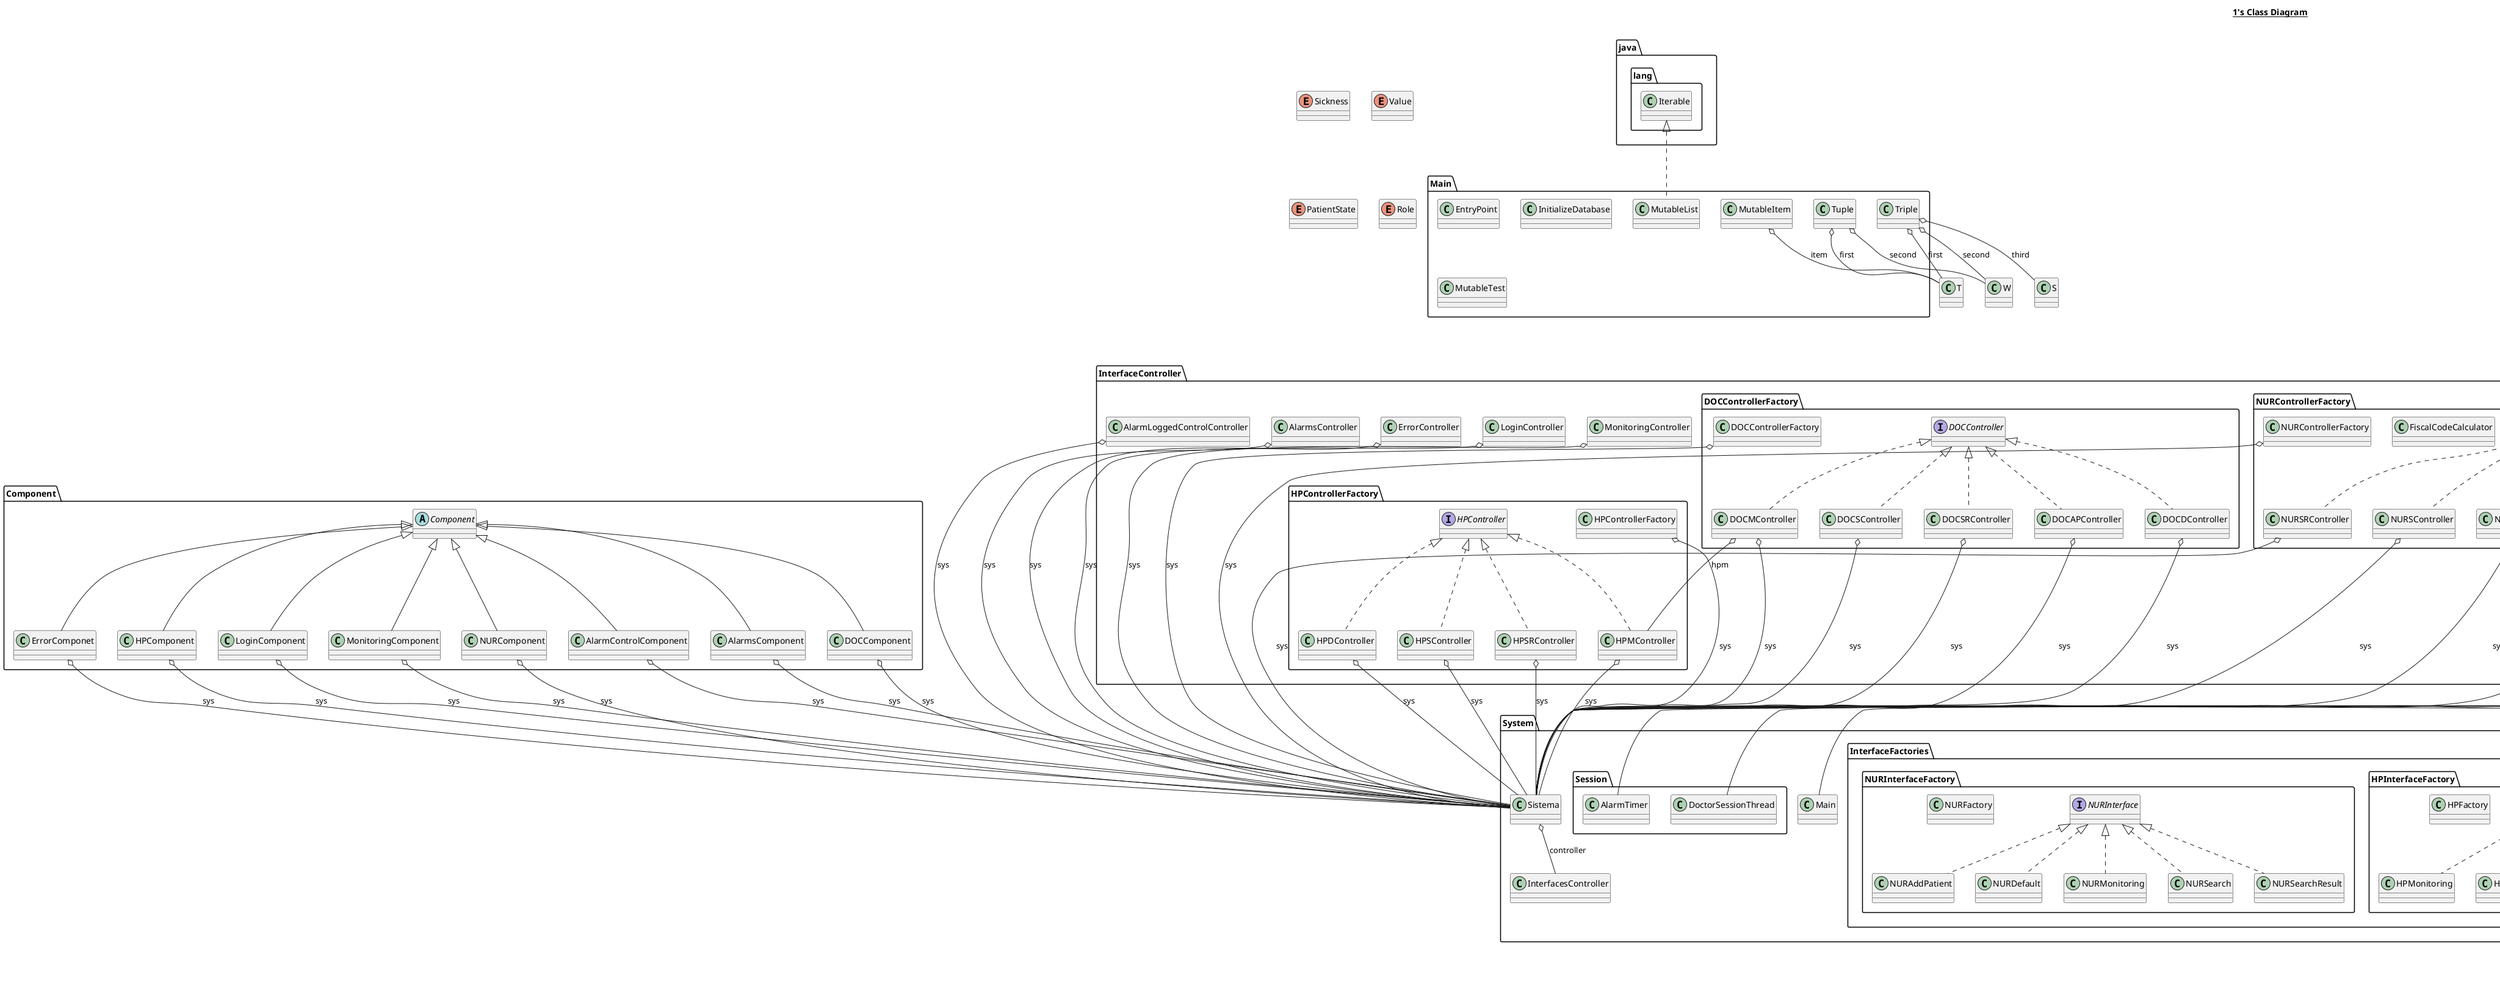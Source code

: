 @startuml

title __1's Class Diagram__\n

      class Component.AlarmControlComponent {
      }


      class Component.AlarmsComponent {
      }


      abstract class Component.Component {
      }


      class Component.DOCComponent {
      }


      class Component.ErrorComponet {
      }


      class Component.HPComponent {
      }


      class Component.LoginComponent {
      }


      class Component.MonitoringComponent {
      }


      class Component.NURComponent {
      }


      class DataGenerator.BPGenerator {
      }


      class DataGenerator.DataThread {
      }


      interface DataGenerator.GeneratorInterface {
      }


      class DataGenerator.HeartRateGenerator {
      }


      enum Sickness {
      }


      class DataGenerator.TemperatureGenerator {
      }


      enum Value {
      }


      class Entities.Administration {
      }


      interface Entities.Entry {
      }
  

      class Entities.Monitoring {
      }


      class Entities.Patient {
      }


      enum PatientState {
      }


      class Entities.Prescription {
      }


      class Entities.Recovery {
      }


      enum Role {
      }


      class Entities.User {
      }


      class InterfaceController.AlarmControlController {
      }


      class InterfaceController.AlarmLoggedControlController {
      }


      class InterfaceController.AlarmsController {
      }


        class InterfaceController.DOCControllerFactory.DOCAPController {
        }

        interface InterfaceController.DOCControllerFactory.DOCController {
        }


        class InterfaceController.DOCControllerFactory.DOCControllerFactory {
        }


        class InterfaceController.DOCControllerFactory.DOCDController {
        }


        class InterfaceController.DOCControllerFactory.DOCMController {
        }


        class InterfaceController.DOCControllerFactory.DOCSController {
        }


        class InterfaceController.DOCControllerFactory.DOCSRController {
        }


      class InterfaceController.ErrorController {
      }


        interface InterfaceController.HPControllerFactory.HPController {
        }


        class InterfaceController.HPControllerFactory.HPControllerFactory {
        }


        class InterfaceController.HPControllerFactory.HPDController {
        }


        class InterfaceController.HPControllerFactory.HPMController {
        }


        class InterfaceController.HPControllerFactory.HPSController {
        }


        class InterfaceController.HPControllerFactory.HPSRController {
        }


      class InterfaceController.LoginController {
      }


      class InterfaceController.MonitoringController {
      }


        class InterfaceController.NURControllerFactory.FiscalCodeCalculator {
        }


        class InterfaceController.NURControllerFactory.NURAPController {
        }


        interface InterfaceController.NURControllerFactory.NURController {
        }


        class InterfaceController.NURControllerFactory.NURControllerFactory {
        }


        class InterfaceController.NURControllerFactory.NURDController {
        }

        class InterfaceController.NURControllerFactory.NURMController {
        }


        class InterfaceController.NURControllerFactory.NURSController {
        }


        class InterfaceController.NURControllerFactory.NURSRController {
        }


      class Main.EntryPoint {
      }


      class Main.InitializeDatabase {
      }


      class Main.MutableItem {
      }


      class Main.MutableList {
      }


      class Main.MutableTest {
      }


      class Main.Triple {
      }


      class Main.Tuple {
      }


      class PdfGenerator.PdfTest {
      }


      class PdfGenerator.ReportPDF {
      }


      interface State.Command {
      }


      class State.DatabaseService {
      }


      interface State.Middleware {
      }


      class State.MiddlewareString {
      }


      interface State.Reducer {
      }


      class State.ReducerString {
      }


      class State.State {
      }


      class State.StateEvent {
      }


      class State.Store {
      }


      class State.StringCommand {
      }


      interface State.TriFunction {
      }


        class System.InterfaceFactories.DOCInterfaceFactory.DOCAddPrescription {
        }


        class System.InterfaceFactories.DOCInterfaceFactory.DOCDefault {
        }


        class System.InterfaceFactories.DOCInterfaceFactory.DOCFactory {
        }


        interface System.InterfaceFactories.DOCInterfaceFactory.DOCInterface {
        }


        class System.InterfaceFactories.DOCInterfaceFactory.DOCMonitoring {
        }


        class System.InterfaceFactories.DOCInterfaceFactory.DOCSearch {
        }


        class System.InterfaceFactories.DOCInterfaceFactory.DOCSearchResult {
        }


        class System.InterfaceFactories.HPInterfaceFactory.HPDismiss {
        }


        class System.InterfaceFactories.HPInterfaceFactory.HPFactory {
        }


        interface System.InterfaceFactories.HPInterfaceFactory.HPInterface {
        }


        class System.InterfaceFactories.HPInterfaceFactory.HPMonitoring {
        }


        class System.InterfaceFactories.HPInterfaceFactory.HPSearch {
        }


        class System.InterfaceFactories.HPInterfaceFactory.HPSearchResult {
        }


        class System.InterfaceFactories.NURInterfaceFactory.NURAddPatient {
        }


        class System.InterfaceFactories.NURInterfaceFactory.NURDefault {
        }


        class System.InterfaceFactories.NURInterfaceFactory.NURFactory {
        }


        interface System.InterfaceFactories.NURInterfaceFactory.NURInterface {
        }


        class System.InterfaceFactories.NURInterfaceFactory.NURMonitoring {
        }


        class System.InterfaceFactories.NURInterfaceFactory.NURSearch {
        }


        class System.InterfaceFactories.NURInterfaceFactory.NURSearchResult {
        }


      class System.InterfacesController {
      }


      class System.Main {
      }

        class System.Session.AlarmTimer {
        }

        class System.Session.DoctorSessionThread {
        }

      class System.Sistema {
      }


  Component.AlarmControlComponent -up-|> Component.Component
  Component.AlarmControlComponent o-- System.Sistema : sys
  Component.AlarmsComponent -up-|> Component.Component
  Component.AlarmsComponent o-- System.Sistema : sys
  Component.DOCComponent -up-|> Component.Component
  Component.DOCComponent o-- System.Sistema : sys
  Component.ErrorComponet -up-|> Component.Component
  Component.ErrorComponet o-- System.Sistema : sys
  Component.HPComponent -up-|> Component.Component
  Component.HPComponent o-- System.Sistema : sys
  Component.LoginComponent -up-|> Component.Component
  Component.LoginComponent o-- System.Sistema : sys
  Component.MonitoringComponent -up-|> Component.Component
  Component.MonitoringComponent o-- System.Sistema : sys
  Component.NURComponent -up-|> Component.Component
  Component.NURComponent o-- System.Sistema : sys
  DataGenerator.BPGenerator .up.|> DataGenerator.GeneratorInterface
  DataGenerator.BPGenerator o-- System.Sistema : sys
  DataGenerator.HeartRateGenerator .up.|> DataGenerator.GeneratorInterface
  DataGenerator.HeartRateGenerator o-- System.Sistema : sys
  DataGenerator.TemperatureGenerator .up.|> DataGenerator.GeneratorInterface
  DataGenerator.TemperatureGenerator o-- System.Sistema : sys
  Entities.Administration .up.|> Entities.Entry
  Entities.Administration o-- Entities.Patient : patient
  Entities.Administration o-- Entities.Prescription : prescription
  Entities.Monitoring .up.|> Entities.Entry
  Entities.Monitoring o-- Entities.Recovery : recovery
  Entities.Patient .up.|> Entities.Entry
  Entities.Patient o-- Entities.PatientState : patientState
  Entities.Prescription .up.|> Entities.Entry
  Entities.Prescription o-- Entities.Recovery : recovery
  Entities.Recovery .up.|> Entities.Entry
  Entities.Recovery o-- DataGenerator.BPGenerator : bpGenerator
  Entities.Recovery o-- DataGenerator.HeartRateGenerator : heartRateGenerator
  Entities.Recovery o-- Entities.Patient : patient
  Entities.Recovery o-- Entities.Recovery.RecoveryState : recoveryState
  Entities.Recovery o-- DataGenerator.TemperatureGenerator : temperatureGenerator
  Entities.User .up.|> Entities.Entry
  Entities.User o-- Entities.Role : role
  InterfaceController.AlarmControlController o-- System.Sistema : sys
  InterfaceController.AlarmLoggedControlController o-- System.Sistema : sys
  InterfaceController.AlarmsController o-- System.Sistema : sys
  InterfaceController.DOCControllerFactory.DOCAPController .up.|> InterfaceController.DOCControllerFactory.DOCController
  InterfaceController.DOCControllerFactory.DOCAPController o-- System.Sistema : sys
  InterfaceController.DOCControllerFactory.DOCControllerFactory o-- System.Sistema : sys
  InterfaceController.DOCControllerFactory.DOCDController .up.|> InterfaceController.DOCControllerFactory.DOCController
  InterfaceController.DOCControllerFactory.DOCDController o-- System.Sistema : sys
  InterfaceController.DOCControllerFactory.DOCMController .up.|> InterfaceController.DOCControllerFactory.DOCController
  InterfaceController.DOCControllerFactory.DOCMController o-- InterfaceController.HPControllerFactory.HPMController : hpm
  InterfaceController.DOCControllerFactory.DOCMController o-- System.Sistema : sys
  InterfaceController.DOCControllerFactory.DOCSController .up.|> InterfaceController.DOCControllerFactory.DOCController
  InterfaceController.DOCControllerFactory.DOCSController o-- System.Sistema : sys
  InterfaceController.DOCControllerFactory.DOCSRController .up.|> InterfaceController.DOCControllerFactory.DOCController
  InterfaceController.DOCControllerFactory.DOCSRController o-- System.Sistema : sys
  InterfaceController.ErrorController o-- System.Sistema : sys
  InterfaceController.HPControllerFactory.HPControllerFactory o-- System.Sistema : sys
  InterfaceController.HPControllerFactory.HPDController .up.|> InterfaceController.HPControllerFactory.HPController
  InterfaceController.HPControllerFactory.HPDController o-- System.Sistema : sys
  InterfaceController.HPControllerFactory.HPMController .up.|> InterfaceController.HPControllerFactory.HPController
  InterfaceController.HPControllerFactory.HPMController o-- System.Sistema : sys
  InterfaceController.HPControllerFactory.HPSController .up.|> InterfaceController.HPControllerFactory.HPController
  InterfaceController.HPControllerFactory.HPSController o-- System.Sistema : sys
  InterfaceController.HPControllerFactory.HPSRController .up.|> InterfaceController.HPControllerFactory.HPController
  InterfaceController.HPControllerFactory.HPSRController o-- System.Sistema : sys
  InterfaceController.LoginController o-- System.Sistema : sys
  InterfaceController.MonitoringController o-- System.Sistema : sys
  InterfaceController.NURControllerFactory.NURAPController .up.|> InterfaceController.NURControllerFactory.NURController
  InterfaceController.NURControllerFactory.NURAPController o-- System.Sistema : sys
  InterfaceController.NURControllerFactory.NURControllerFactory o-- System.Sistema : sys
  InterfaceController.NURControllerFactory.NURDController .up.|> InterfaceController.NURControllerFactory.NURController
  InterfaceController.NURControllerFactory.NURDController o-- Entities.Prescription : prescriptionOfThisAdm
  InterfaceController.NURControllerFactory.NURDController o-- System.Sistema : sys
  InterfaceController.NURControllerFactory.NURMController .up.|> InterfaceController.NURControllerFactory.NURController
  InterfaceController.NURControllerFactory.NURMController o-- System.Sistema : sys
  InterfaceController.NURControllerFactory.NURSController .up.|> InterfaceController.NURControllerFactory.NURController
  InterfaceController.NURControllerFactory.NURSController o-- System.Sistema : sys
  InterfaceController.NURControllerFactory.NURSRController .up.|> InterfaceController.NURControllerFactory.NURController
  InterfaceController.NURControllerFactory.NURSRController o-- System.Sistema : sys
  Main.MutableItem o-- T : item
  Main.MutableList .up.|> java.lang.Iterable
  Main.Triple o-- T : first
  Main.Triple o-- W : second
  Main.Triple o-- S : third
  Main.Tuple o-- T : first
  Main.Tuple o-- W : second
  PdfGenerator.ReportPDF o-- State.State : state
  State.MiddlewareString .up.|> State.Middleware
  State.MiddlewareString o-- System.Session.AlarmTimer : alarmTimerThread
  State.MiddlewareString o-- System.Session.DoctorSessionThread : docSession
  State.MiddlewareString o-- DataGenerator.DataThread : monitoring
  State.ReducerString .up.|> State.Reducer
  State.State o-- Entities.Recovery : chosenRecovery
  State.State o-- Entities.User : docAlarm
  State.State o-- Entities.User : user
  State.StateEvent o-- State.State : s
  State.StateEvent o-- C : sc
  State.Store o-- State.State : state
  State.StringCommand .up.|> State.Command
  System.InterfaceFactories.DOCInterfaceFactory.DOCAddPrescription .up.|> System.InterfaceFactories.DOCInterfaceFactory.DOCInterface
  System.InterfaceFactories.DOCInterfaceFactory.DOCDefault .up.|> System.InterfaceFactories.DOCInterfaceFactory.DOCInterface
  System.InterfaceFactories.DOCInterfaceFactory.DOCMonitoring .up.|> System.InterfaceFactories.DOCInterfaceFactory.DOCInterface
  System.InterfaceFactories.DOCInterfaceFactory.DOCSearch .up.|> System.InterfaceFactories.DOCInterfaceFactory.DOCInterface
  System.InterfaceFactories.DOCInterfaceFactory.DOCSearchResult .up.|> System.InterfaceFactories.DOCInterfaceFactory.DOCInterface
  System.InterfaceFactories.HPInterfaceFactory.HPDismiss .up.|> System.InterfaceFactories.HPInterfaceFactory.HPInterface
  System.InterfaceFactories.HPInterfaceFactory.HPMonitoring .up.|> System.InterfaceFactories.HPInterfaceFactory.HPInterface
  System.InterfaceFactories.HPInterfaceFactory.HPSearch .up.|> System.InterfaceFactories.HPInterfaceFactory.HPInterface
  System.InterfaceFactories.HPInterfaceFactory.HPSearchResult .up.|> System.InterfaceFactories.HPInterfaceFactory.HPInterface
  System.InterfaceFactories.NURInterfaceFactory.NURAddPatient .up.|> System.InterfaceFactories.NURInterfaceFactory.NURInterface
  System.InterfaceFactories.NURInterfaceFactory.NURDefault .up.|> System.InterfaceFactories.NURInterfaceFactory.NURInterface
  System.InterfaceFactories.NURInterfaceFactory.NURMonitoring .up.|> System.InterfaceFactories.NURInterfaceFactory.NURInterface
  System.InterfaceFactories.NURInterfaceFactory.NURSearch .up.|> System.InterfaceFactories.NURInterfaceFactory.NURInterface
  System.InterfaceFactories.NURInterfaceFactory.NURSearchResult .up.|> System.InterfaceFactories.NURInterfaceFactory.NURInterface
  System.Main -up-|> javafx.application.Application
  System.Session.AlarmTimer o-- System.Session.AlarmTimer.AlarmTimerThread : alarmThread
  System.Session.DoctorSessionThread o-- System.Session.DoctorSessionThread.SessionTimer : sessionThread
  System.Sistema o-- System.InterfacesController : controller
  System.Sistema o-- System.Sistema.MediaThread : mt


right footer


PlantUML diagram generated by SketchIt! (https://bitbucket.org/pmesmeur/sketch.it)
For more information about this tool, please contact philippe.mesmeur@gmail.com
endfooter

@enduml
